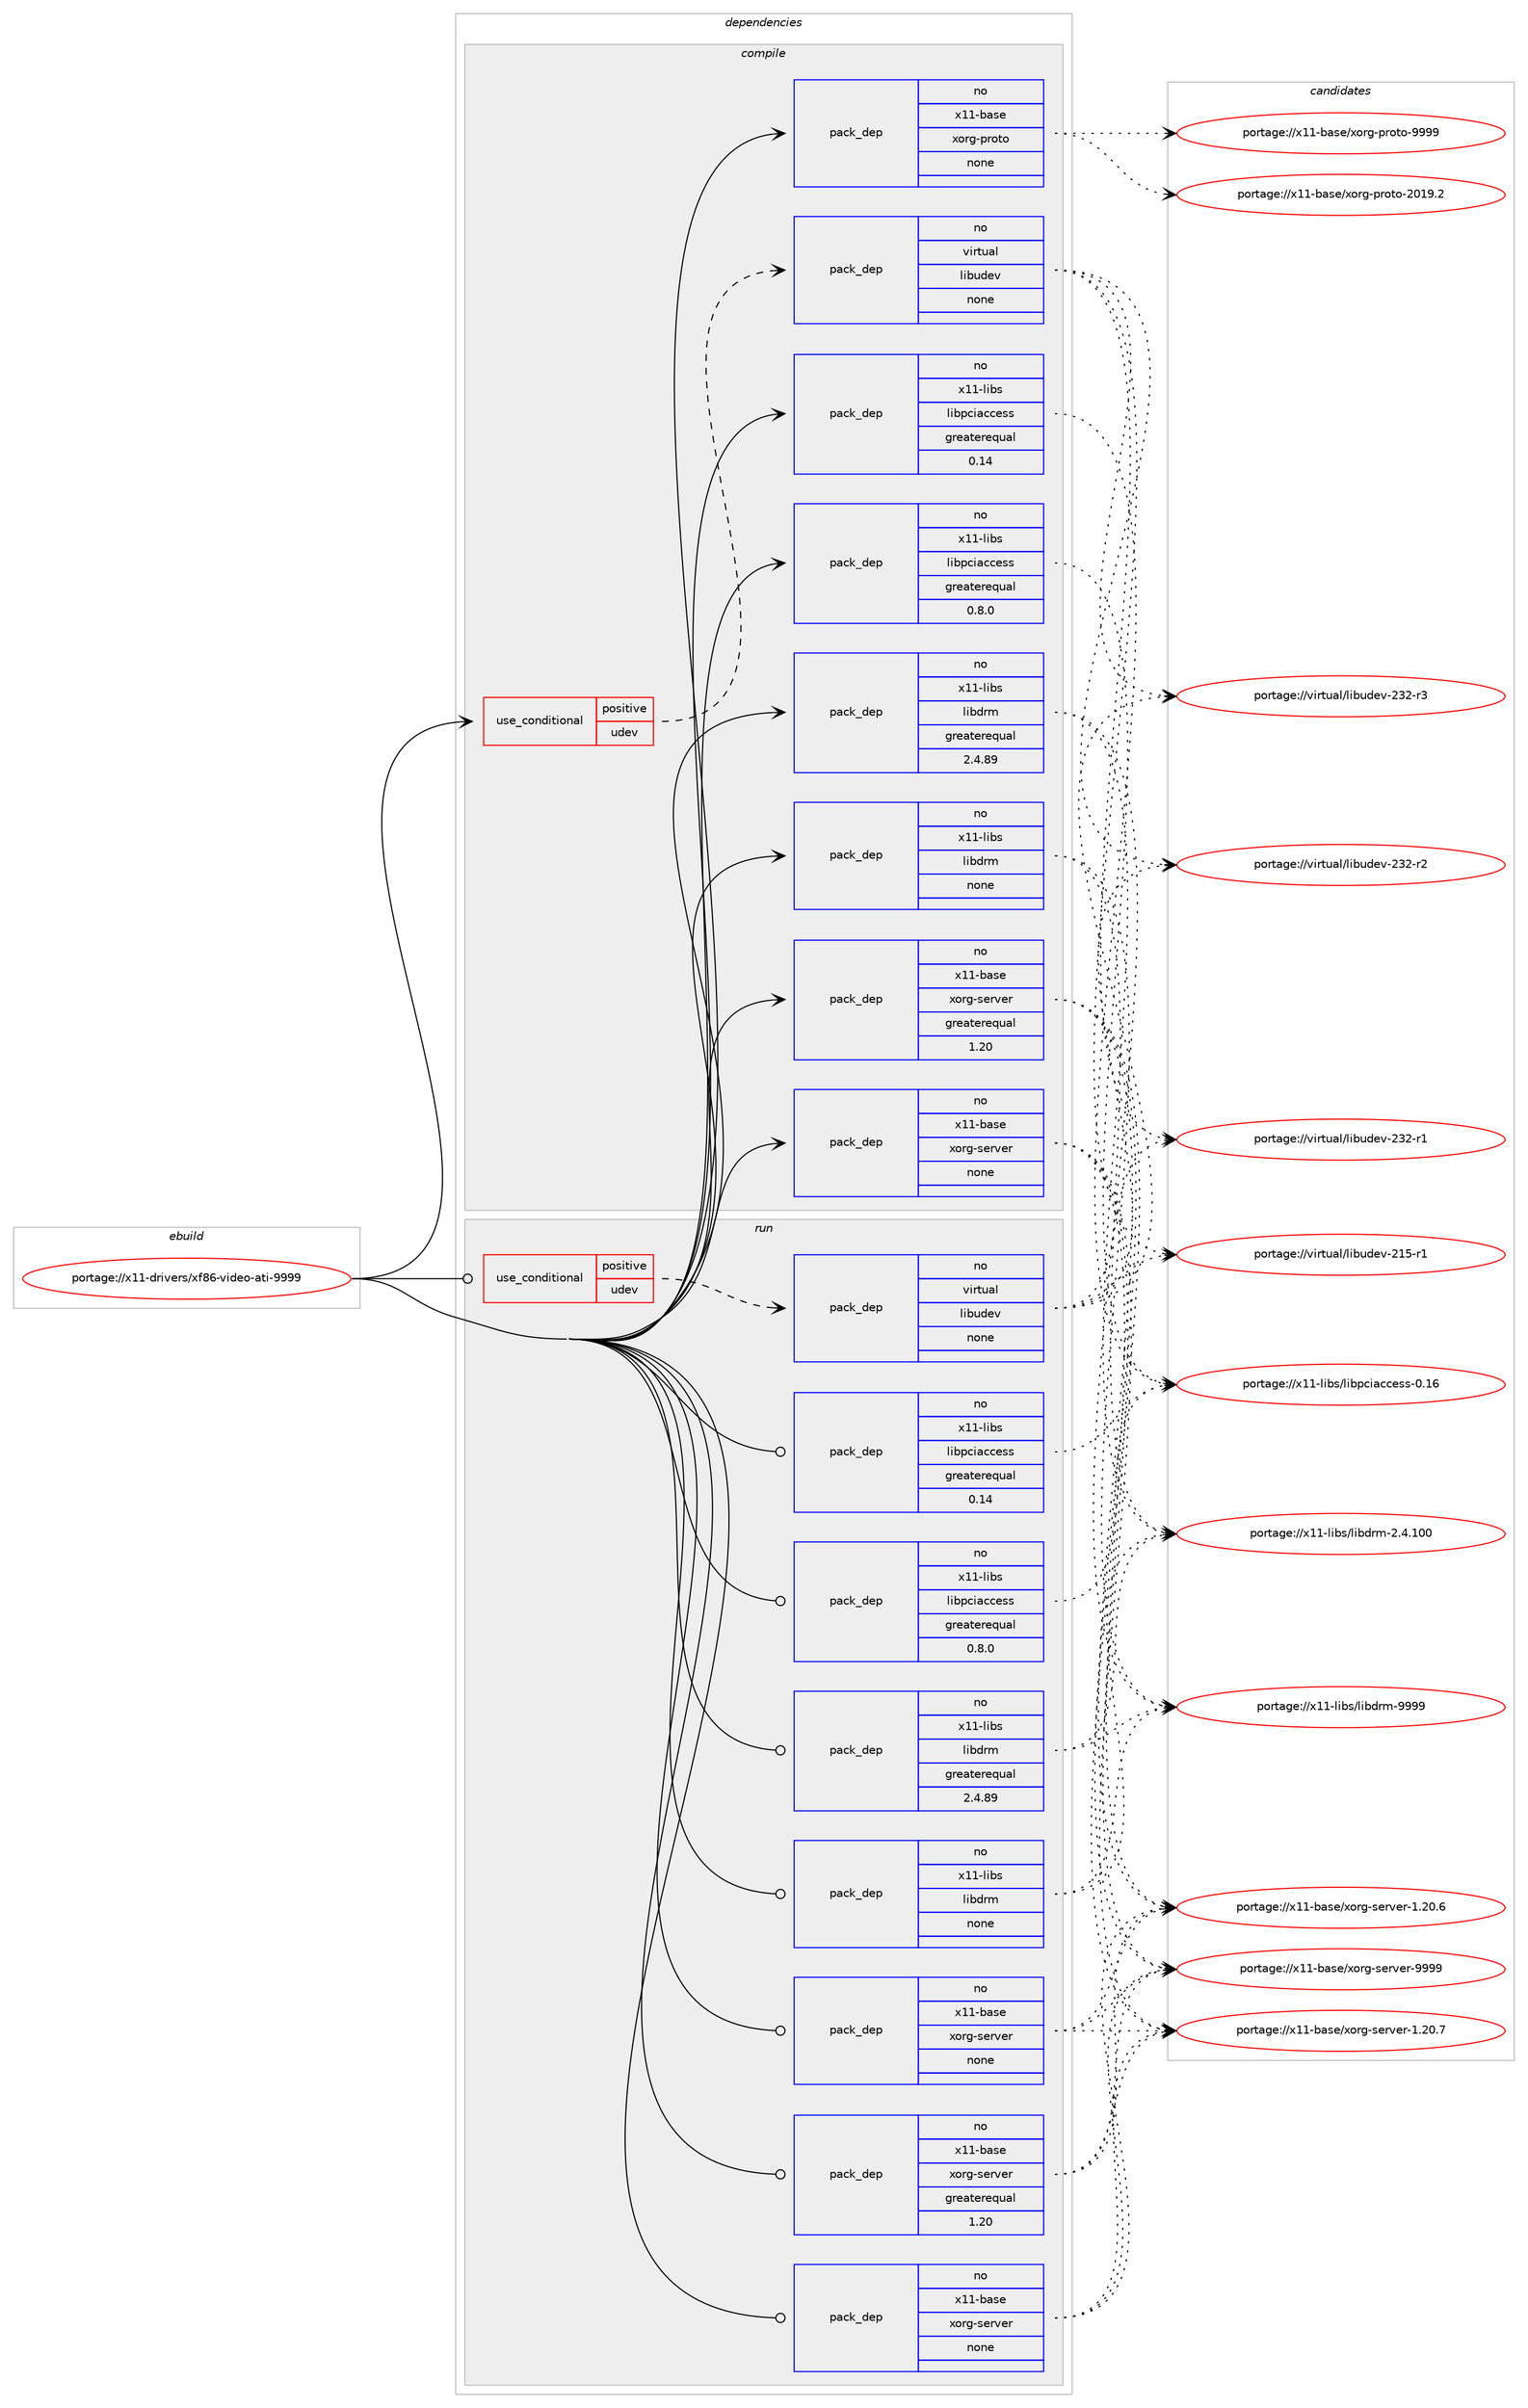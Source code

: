 digraph prolog {

# *************
# Graph options
# *************

newrank=true;
concentrate=true;
compound=true;
graph [rankdir=LR,fontname=Helvetica,fontsize=10,ranksep=1.5];#, ranksep=2.5, nodesep=0.2];
edge  [arrowhead=vee];
node  [fontname=Helvetica,fontsize=10];

# **********
# The ebuild
# **********

subgraph cluster_leftcol {
color=gray;
rank=same;
label=<<i>ebuild</i>>;
id [label="portage://x11-drivers/xf86-video-ati-9999", color=red, width=4, href="../x11-drivers/xf86-video-ati-9999.svg"];
}

# ****************
# The dependencies
# ****************

subgraph cluster_midcol {
color=gray;
label=<<i>dependencies</i>>;
subgraph cluster_compile {
fillcolor="#eeeeee";
style=filled;
label=<<i>compile</i>>;
subgraph cond1813 {
dependency14196 [label=<<TABLE BORDER="0" CELLBORDER="1" CELLSPACING="0" CELLPADDING="4"><TR><TD ROWSPAN="3" CELLPADDING="10">use_conditional</TD></TR><TR><TD>positive</TD></TR><TR><TD>udev</TD></TR></TABLE>>, shape=none, color=red];
subgraph pack12113 {
dependency14197 [label=<<TABLE BORDER="0" CELLBORDER="1" CELLSPACING="0" CELLPADDING="4" WIDTH="220"><TR><TD ROWSPAN="6" CELLPADDING="30">pack_dep</TD></TR><TR><TD WIDTH="110">no</TD></TR><TR><TD>virtual</TD></TR><TR><TD>libudev</TD></TR><TR><TD>none</TD></TR><TR><TD></TD></TR></TABLE>>, shape=none, color=blue];
}
dependency14196:e -> dependency14197:w [weight=20,style="dashed",arrowhead="vee"];
}
id:e -> dependency14196:w [weight=20,style="solid",arrowhead="vee"];
subgraph pack12114 {
dependency14198 [label=<<TABLE BORDER="0" CELLBORDER="1" CELLSPACING="0" CELLPADDING="4" WIDTH="220"><TR><TD ROWSPAN="6" CELLPADDING="30">pack_dep</TD></TR><TR><TD WIDTH="110">no</TD></TR><TR><TD>x11-base</TD></TR><TR><TD>xorg-proto</TD></TR><TR><TD>none</TD></TR><TR><TD></TD></TR></TABLE>>, shape=none, color=blue];
}
id:e -> dependency14198:w [weight=20,style="solid",arrowhead="vee"];
subgraph pack12115 {
dependency14199 [label=<<TABLE BORDER="0" CELLBORDER="1" CELLSPACING="0" CELLPADDING="4" WIDTH="220"><TR><TD ROWSPAN="6" CELLPADDING="30">pack_dep</TD></TR><TR><TD WIDTH="110">no</TD></TR><TR><TD>x11-base</TD></TR><TR><TD>xorg-server</TD></TR><TR><TD>greaterequal</TD></TR><TR><TD>1.20</TD></TR></TABLE>>, shape=none, color=blue];
}
id:e -> dependency14199:w [weight=20,style="solid",arrowhead="vee"];
subgraph pack12116 {
dependency14200 [label=<<TABLE BORDER="0" CELLBORDER="1" CELLSPACING="0" CELLPADDING="4" WIDTH="220"><TR><TD ROWSPAN="6" CELLPADDING="30">pack_dep</TD></TR><TR><TD WIDTH="110">no</TD></TR><TR><TD>x11-base</TD></TR><TR><TD>xorg-server</TD></TR><TR><TD>none</TD></TR><TR><TD></TD></TR></TABLE>>, shape=none, color=blue];
}
id:e -> dependency14200:w [weight=20,style="solid",arrowhead="vee"];
subgraph pack12117 {
dependency14201 [label=<<TABLE BORDER="0" CELLBORDER="1" CELLSPACING="0" CELLPADDING="4" WIDTH="220"><TR><TD ROWSPAN="6" CELLPADDING="30">pack_dep</TD></TR><TR><TD WIDTH="110">no</TD></TR><TR><TD>x11-libs</TD></TR><TR><TD>libdrm</TD></TR><TR><TD>greaterequal</TD></TR><TR><TD>2.4.89</TD></TR></TABLE>>, shape=none, color=blue];
}
id:e -> dependency14201:w [weight=20,style="solid",arrowhead="vee"];
subgraph pack12118 {
dependency14202 [label=<<TABLE BORDER="0" CELLBORDER="1" CELLSPACING="0" CELLPADDING="4" WIDTH="220"><TR><TD ROWSPAN="6" CELLPADDING="30">pack_dep</TD></TR><TR><TD WIDTH="110">no</TD></TR><TR><TD>x11-libs</TD></TR><TR><TD>libdrm</TD></TR><TR><TD>none</TD></TR><TR><TD></TD></TR></TABLE>>, shape=none, color=blue];
}
id:e -> dependency14202:w [weight=20,style="solid",arrowhead="vee"];
subgraph pack12119 {
dependency14203 [label=<<TABLE BORDER="0" CELLBORDER="1" CELLSPACING="0" CELLPADDING="4" WIDTH="220"><TR><TD ROWSPAN="6" CELLPADDING="30">pack_dep</TD></TR><TR><TD WIDTH="110">no</TD></TR><TR><TD>x11-libs</TD></TR><TR><TD>libpciaccess</TD></TR><TR><TD>greaterequal</TD></TR><TR><TD>0.14</TD></TR></TABLE>>, shape=none, color=blue];
}
id:e -> dependency14203:w [weight=20,style="solid",arrowhead="vee"];
subgraph pack12120 {
dependency14204 [label=<<TABLE BORDER="0" CELLBORDER="1" CELLSPACING="0" CELLPADDING="4" WIDTH="220"><TR><TD ROWSPAN="6" CELLPADDING="30">pack_dep</TD></TR><TR><TD WIDTH="110">no</TD></TR><TR><TD>x11-libs</TD></TR><TR><TD>libpciaccess</TD></TR><TR><TD>greaterequal</TD></TR><TR><TD>0.8.0</TD></TR></TABLE>>, shape=none, color=blue];
}
id:e -> dependency14204:w [weight=20,style="solid",arrowhead="vee"];
}
subgraph cluster_compileandrun {
fillcolor="#eeeeee";
style=filled;
label=<<i>compile and run</i>>;
}
subgraph cluster_run {
fillcolor="#eeeeee";
style=filled;
label=<<i>run</i>>;
subgraph cond1814 {
dependency14205 [label=<<TABLE BORDER="0" CELLBORDER="1" CELLSPACING="0" CELLPADDING="4"><TR><TD ROWSPAN="3" CELLPADDING="10">use_conditional</TD></TR><TR><TD>positive</TD></TR><TR><TD>udev</TD></TR></TABLE>>, shape=none, color=red];
subgraph pack12121 {
dependency14206 [label=<<TABLE BORDER="0" CELLBORDER="1" CELLSPACING="0" CELLPADDING="4" WIDTH="220"><TR><TD ROWSPAN="6" CELLPADDING="30">pack_dep</TD></TR><TR><TD WIDTH="110">no</TD></TR><TR><TD>virtual</TD></TR><TR><TD>libudev</TD></TR><TR><TD>none</TD></TR><TR><TD></TD></TR></TABLE>>, shape=none, color=blue];
}
dependency14205:e -> dependency14206:w [weight=20,style="dashed",arrowhead="vee"];
}
id:e -> dependency14205:w [weight=20,style="solid",arrowhead="odot"];
subgraph pack12122 {
dependency14207 [label=<<TABLE BORDER="0" CELLBORDER="1" CELLSPACING="0" CELLPADDING="4" WIDTH="220"><TR><TD ROWSPAN="6" CELLPADDING="30">pack_dep</TD></TR><TR><TD WIDTH="110">no</TD></TR><TR><TD>x11-base</TD></TR><TR><TD>xorg-server</TD></TR><TR><TD>greaterequal</TD></TR><TR><TD>1.20</TD></TR></TABLE>>, shape=none, color=blue];
}
id:e -> dependency14207:w [weight=20,style="solid",arrowhead="odot"];
subgraph pack12123 {
dependency14208 [label=<<TABLE BORDER="0" CELLBORDER="1" CELLSPACING="0" CELLPADDING="4" WIDTH="220"><TR><TD ROWSPAN="6" CELLPADDING="30">pack_dep</TD></TR><TR><TD WIDTH="110">no</TD></TR><TR><TD>x11-base</TD></TR><TR><TD>xorg-server</TD></TR><TR><TD>none</TD></TR><TR><TD></TD></TR></TABLE>>, shape=none, color=blue];
}
id:e -> dependency14208:w [weight=20,style="solid",arrowhead="odot"];
subgraph pack12124 {
dependency14209 [label=<<TABLE BORDER="0" CELLBORDER="1" CELLSPACING="0" CELLPADDING="4" WIDTH="220"><TR><TD ROWSPAN="6" CELLPADDING="30">pack_dep</TD></TR><TR><TD WIDTH="110">no</TD></TR><TR><TD>x11-base</TD></TR><TR><TD>xorg-server</TD></TR><TR><TD>none</TD></TR><TR><TD></TD></TR></TABLE>>, shape=none, color=blue];
}
id:e -> dependency14209:w [weight=20,style="solid",arrowhead="odot"];
subgraph pack12125 {
dependency14210 [label=<<TABLE BORDER="0" CELLBORDER="1" CELLSPACING="0" CELLPADDING="4" WIDTH="220"><TR><TD ROWSPAN="6" CELLPADDING="30">pack_dep</TD></TR><TR><TD WIDTH="110">no</TD></TR><TR><TD>x11-libs</TD></TR><TR><TD>libdrm</TD></TR><TR><TD>greaterequal</TD></TR><TR><TD>2.4.89</TD></TR></TABLE>>, shape=none, color=blue];
}
id:e -> dependency14210:w [weight=20,style="solid",arrowhead="odot"];
subgraph pack12126 {
dependency14211 [label=<<TABLE BORDER="0" CELLBORDER="1" CELLSPACING="0" CELLPADDING="4" WIDTH="220"><TR><TD ROWSPAN="6" CELLPADDING="30">pack_dep</TD></TR><TR><TD WIDTH="110">no</TD></TR><TR><TD>x11-libs</TD></TR><TR><TD>libdrm</TD></TR><TR><TD>none</TD></TR><TR><TD></TD></TR></TABLE>>, shape=none, color=blue];
}
id:e -> dependency14211:w [weight=20,style="solid",arrowhead="odot"];
subgraph pack12127 {
dependency14212 [label=<<TABLE BORDER="0" CELLBORDER="1" CELLSPACING="0" CELLPADDING="4" WIDTH="220"><TR><TD ROWSPAN="6" CELLPADDING="30">pack_dep</TD></TR><TR><TD WIDTH="110">no</TD></TR><TR><TD>x11-libs</TD></TR><TR><TD>libpciaccess</TD></TR><TR><TD>greaterequal</TD></TR><TR><TD>0.14</TD></TR></TABLE>>, shape=none, color=blue];
}
id:e -> dependency14212:w [weight=20,style="solid",arrowhead="odot"];
subgraph pack12128 {
dependency14213 [label=<<TABLE BORDER="0" CELLBORDER="1" CELLSPACING="0" CELLPADDING="4" WIDTH="220"><TR><TD ROWSPAN="6" CELLPADDING="30">pack_dep</TD></TR><TR><TD WIDTH="110">no</TD></TR><TR><TD>x11-libs</TD></TR><TR><TD>libpciaccess</TD></TR><TR><TD>greaterequal</TD></TR><TR><TD>0.8.0</TD></TR></TABLE>>, shape=none, color=blue];
}
id:e -> dependency14213:w [weight=20,style="solid",arrowhead="odot"];
}
}

# **************
# The candidates
# **************

subgraph cluster_choices {
rank=same;
color=gray;
label=<<i>candidates</i>>;

subgraph choice12113 {
color=black;
nodesep=1;
choice118105114116117971084710810598117100101118455051504511451 [label="portage://virtual/libudev-232-r3", color=red, width=4,href="../virtual/libudev-232-r3.svg"];
choice118105114116117971084710810598117100101118455051504511450 [label="portage://virtual/libudev-232-r2", color=red, width=4,href="../virtual/libudev-232-r2.svg"];
choice118105114116117971084710810598117100101118455051504511449 [label="portage://virtual/libudev-232-r1", color=red, width=4,href="../virtual/libudev-232-r1.svg"];
choice118105114116117971084710810598117100101118455049534511449 [label="portage://virtual/libudev-215-r1", color=red, width=4,href="../virtual/libudev-215-r1.svg"];
dependency14197:e -> choice118105114116117971084710810598117100101118455051504511451:w [style=dotted,weight="100"];
dependency14197:e -> choice118105114116117971084710810598117100101118455051504511450:w [style=dotted,weight="100"];
dependency14197:e -> choice118105114116117971084710810598117100101118455051504511449:w [style=dotted,weight="100"];
dependency14197:e -> choice118105114116117971084710810598117100101118455049534511449:w [style=dotted,weight="100"];
}
subgraph choice12114 {
color=black;
nodesep=1;
choice120494945989711510147120111114103451121141111161114557575757 [label="portage://x11-base/xorg-proto-9999", color=red, width=4,href="../x11-base/xorg-proto-9999.svg"];
choice1204949459897115101471201111141034511211411111611145504849574650 [label="portage://x11-base/xorg-proto-2019.2", color=red, width=4,href="../x11-base/xorg-proto-2019.2.svg"];
dependency14198:e -> choice120494945989711510147120111114103451121141111161114557575757:w [style=dotted,weight="100"];
dependency14198:e -> choice1204949459897115101471201111141034511211411111611145504849574650:w [style=dotted,weight="100"];
}
subgraph choice12115 {
color=black;
nodesep=1;
choice120494945989711510147120111114103451151011141181011144557575757 [label="portage://x11-base/xorg-server-9999", color=red, width=4,href="../x11-base/xorg-server-9999.svg"];
choice1204949459897115101471201111141034511510111411810111445494650484655 [label="portage://x11-base/xorg-server-1.20.7", color=red, width=4,href="../x11-base/xorg-server-1.20.7.svg"];
choice1204949459897115101471201111141034511510111411810111445494650484654 [label="portage://x11-base/xorg-server-1.20.6", color=red, width=4,href="../x11-base/xorg-server-1.20.6.svg"];
dependency14199:e -> choice120494945989711510147120111114103451151011141181011144557575757:w [style=dotted,weight="100"];
dependency14199:e -> choice1204949459897115101471201111141034511510111411810111445494650484655:w [style=dotted,weight="100"];
dependency14199:e -> choice1204949459897115101471201111141034511510111411810111445494650484654:w [style=dotted,weight="100"];
}
subgraph choice12116 {
color=black;
nodesep=1;
choice120494945989711510147120111114103451151011141181011144557575757 [label="portage://x11-base/xorg-server-9999", color=red, width=4,href="../x11-base/xorg-server-9999.svg"];
choice1204949459897115101471201111141034511510111411810111445494650484655 [label="portage://x11-base/xorg-server-1.20.7", color=red, width=4,href="../x11-base/xorg-server-1.20.7.svg"];
choice1204949459897115101471201111141034511510111411810111445494650484654 [label="portage://x11-base/xorg-server-1.20.6", color=red, width=4,href="../x11-base/xorg-server-1.20.6.svg"];
dependency14200:e -> choice120494945989711510147120111114103451151011141181011144557575757:w [style=dotted,weight="100"];
dependency14200:e -> choice1204949459897115101471201111141034511510111411810111445494650484655:w [style=dotted,weight="100"];
dependency14200:e -> choice1204949459897115101471201111141034511510111411810111445494650484654:w [style=dotted,weight="100"];
}
subgraph choice12117 {
color=black;
nodesep=1;
choice1204949451081059811547108105981001141094557575757 [label="portage://x11-libs/libdrm-9999", color=red, width=4,href="../x11-libs/libdrm-9999.svg"];
choice1204949451081059811547108105981001141094550465246494848 [label="portage://x11-libs/libdrm-2.4.100", color=red, width=4,href="../x11-libs/libdrm-2.4.100.svg"];
dependency14201:e -> choice1204949451081059811547108105981001141094557575757:w [style=dotted,weight="100"];
dependency14201:e -> choice1204949451081059811547108105981001141094550465246494848:w [style=dotted,weight="100"];
}
subgraph choice12118 {
color=black;
nodesep=1;
choice1204949451081059811547108105981001141094557575757 [label="portage://x11-libs/libdrm-9999", color=red, width=4,href="../x11-libs/libdrm-9999.svg"];
choice1204949451081059811547108105981001141094550465246494848 [label="portage://x11-libs/libdrm-2.4.100", color=red, width=4,href="../x11-libs/libdrm-2.4.100.svg"];
dependency14202:e -> choice1204949451081059811547108105981001141094557575757:w [style=dotted,weight="100"];
dependency14202:e -> choice1204949451081059811547108105981001141094550465246494848:w [style=dotted,weight="100"];
}
subgraph choice12119 {
color=black;
nodesep=1;
choice120494945108105981154710810598112991059799991011151154548464954 [label="portage://x11-libs/libpciaccess-0.16", color=red, width=4,href="../x11-libs/libpciaccess-0.16.svg"];
dependency14203:e -> choice120494945108105981154710810598112991059799991011151154548464954:w [style=dotted,weight="100"];
}
subgraph choice12120 {
color=black;
nodesep=1;
choice120494945108105981154710810598112991059799991011151154548464954 [label="portage://x11-libs/libpciaccess-0.16", color=red, width=4,href="../x11-libs/libpciaccess-0.16.svg"];
dependency14204:e -> choice120494945108105981154710810598112991059799991011151154548464954:w [style=dotted,weight="100"];
}
subgraph choice12121 {
color=black;
nodesep=1;
choice118105114116117971084710810598117100101118455051504511451 [label="portage://virtual/libudev-232-r3", color=red, width=4,href="../virtual/libudev-232-r3.svg"];
choice118105114116117971084710810598117100101118455051504511450 [label="portage://virtual/libudev-232-r2", color=red, width=4,href="../virtual/libudev-232-r2.svg"];
choice118105114116117971084710810598117100101118455051504511449 [label="portage://virtual/libudev-232-r1", color=red, width=4,href="../virtual/libudev-232-r1.svg"];
choice118105114116117971084710810598117100101118455049534511449 [label="portage://virtual/libudev-215-r1", color=red, width=4,href="../virtual/libudev-215-r1.svg"];
dependency14206:e -> choice118105114116117971084710810598117100101118455051504511451:w [style=dotted,weight="100"];
dependency14206:e -> choice118105114116117971084710810598117100101118455051504511450:w [style=dotted,weight="100"];
dependency14206:e -> choice118105114116117971084710810598117100101118455051504511449:w [style=dotted,weight="100"];
dependency14206:e -> choice118105114116117971084710810598117100101118455049534511449:w [style=dotted,weight="100"];
}
subgraph choice12122 {
color=black;
nodesep=1;
choice120494945989711510147120111114103451151011141181011144557575757 [label="portage://x11-base/xorg-server-9999", color=red, width=4,href="../x11-base/xorg-server-9999.svg"];
choice1204949459897115101471201111141034511510111411810111445494650484655 [label="portage://x11-base/xorg-server-1.20.7", color=red, width=4,href="../x11-base/xorg-server-1.20.7.svg"];
choice1204949459897115101471201111141034511510111411810111445494650484654 [label="portage://x11-base/xorg-server-1.20.6", color=red, width=4,href="../x11-base/xorg-server-1.20.6.svg"];
dependency14207:e -> choice120494945989711510147120111114103451151011141181011144557575757:w [style=dotted,weight="100"];
dependency14207:e -> choice1204949459897115101471201111141034511510111411810111445494650484655:w [style=dotted,weight="100"];
dependency14207:e -> choice1204949459897115101471201111141034511510111411810111445494650484654:w [style=dotted,weight="100"];
}
subgraph choice12123 {
color=black;
nodesep=1;
choice120494945989711510147120111114103451151011141181011144557575757 [label="portage://x11-base/xorg-server-9999", color=red, width=4,href="../x11-base/xorg-server-9999.svg"];
choice1204949459897115101471201111141034511510111411810111445494650484655 [label="portage://x11-base/xorg-server-1.20.7", color=red, width=4,href="../x11-base/xorg-server-1.20.7.svg"];
choice1204949459897115101471201111141034511510111411810111445494650484654 [label="portage://x11-base/xorg-server-1.20.6", color=red, width=4,href="../x11-base/xorg-server-1.20.6.svg"];
dependency14208:e -> choice120494945989711510147120111114103451151011141181011144557575757:w [style=dotted,weight="100"];
dependency14208:e -> choice1204949459897115101471201111141034511510111411810111445494650484655:w [style=dotted,weight="100"];
dependency14208:e -> choice1204949459897115101471201111141034511510111411810111445494650484654:w [style=dotted,weight="100"];
}
subgraph choice12124 {
color=black;
nodesep=1;
choice120494945989711510147120111114103451151011141181011144557575757 [label="portage://x11-base/xorg-server-9999", color=red, width=4,href="../x11-base/xorg-server-9999.svg"];
choice1204949459897115101471201111141034511510111411810111445494650484655 [label="portage://x11-base/xorg-server-1.20.7", color=red, width=4,href="../x11-base/xorg-server-1.20.7.svg"];
choice1204949459897115101471201111141034511510111411810111445494650484654 [label="portage://x11-base/xorg-server-1.20.6", color=red, width=4,href="../x11-base/xorg-server-1.20.6.svg"];
dependency14209:e -> choice120494945989711510147120111114103451151011141181011144557575757:w [style=dotted,weight="100"];
dependency14209:e -> choice1204949459897115101471201111141034511510111411810111445494650484655:w [style=dotted,weight="100"];
dependency14209:e -> choice1204949459897115101471201111141034511510111411810111445494650484654:w [style=dotted,weight="100"];
}
subgraph choice12125 {
color=black;
nodesep=1;
choice1204949451081059811547108105981001141094557575757 [label="portage://x11-libs/libdrm-9999", color=red, width=4,href="../x11-libs/libdrm-9999.svg"];
choice1204949451081059811547108105981001141094550465246494848 [label="portage://x11-libs/libdrm-2.4.100", color=red, width=4,href="../x11-libs/libdrm-2.4.100.svg"];
dependency14210:e -> choice1204949451081059811547108105981001141094557575757:w [style=dotted,weight="100"];
dependency14210:e -> choice1204949451081059811547108105981001141094550465246494848:w [style=dotted,weight="100"];
}
subgraph choice12126 {
color=black;
nodesep=1;
choice1204949451081059811547108105981001141094557575757 [label="portage://x11-libs/libdrm-9999", color=red, width=4,href="../x11-libs/libdrm-9999.svg"];
choice1204949451081059811547108105981001141094550465246494848 [label="portage://x11-libs/libdrm-2.4.100", color=red, width=4,href="../x11-libs/libdrm-2.4.100.svg"];
dependency14211:e -> choice1204949451081059811547108105981001141094557575757:w [style=dotted,weight="100"];
dependency14211:e -> choice1204949451081059811547108105981001141094550465246494848:w [style=dotted,weight="100"];
}
subgraph choice12127 {
color=black;
nodesep=1;
choice120494945108105981154710810598112991059799991011151154548464954 [label="portage://x11-libs/libpciaccess-0.16", color=red, width=4,href="../x11-libs/libpciaccess-0.16.svg"];
dependency14212:e -> choice120494945108105981154710810598112991059799991011151154548464954:w [style=dotted,weight="100"];
}
subgraph choice12128 {
color=black;
nodesep=1;
choice120494945108105981154710810598112991059799991011151154548464954 [label="portage://x11-libs/libpciaccess-0.16", color=red, width=4,href="../x11-libs/libpciaccess-0.16.svg"];
dependency14213:e -> choice120494945108105981154710810598112991059799991011151154548464954:w [style=dotted,weight="100"];
}
}

}
